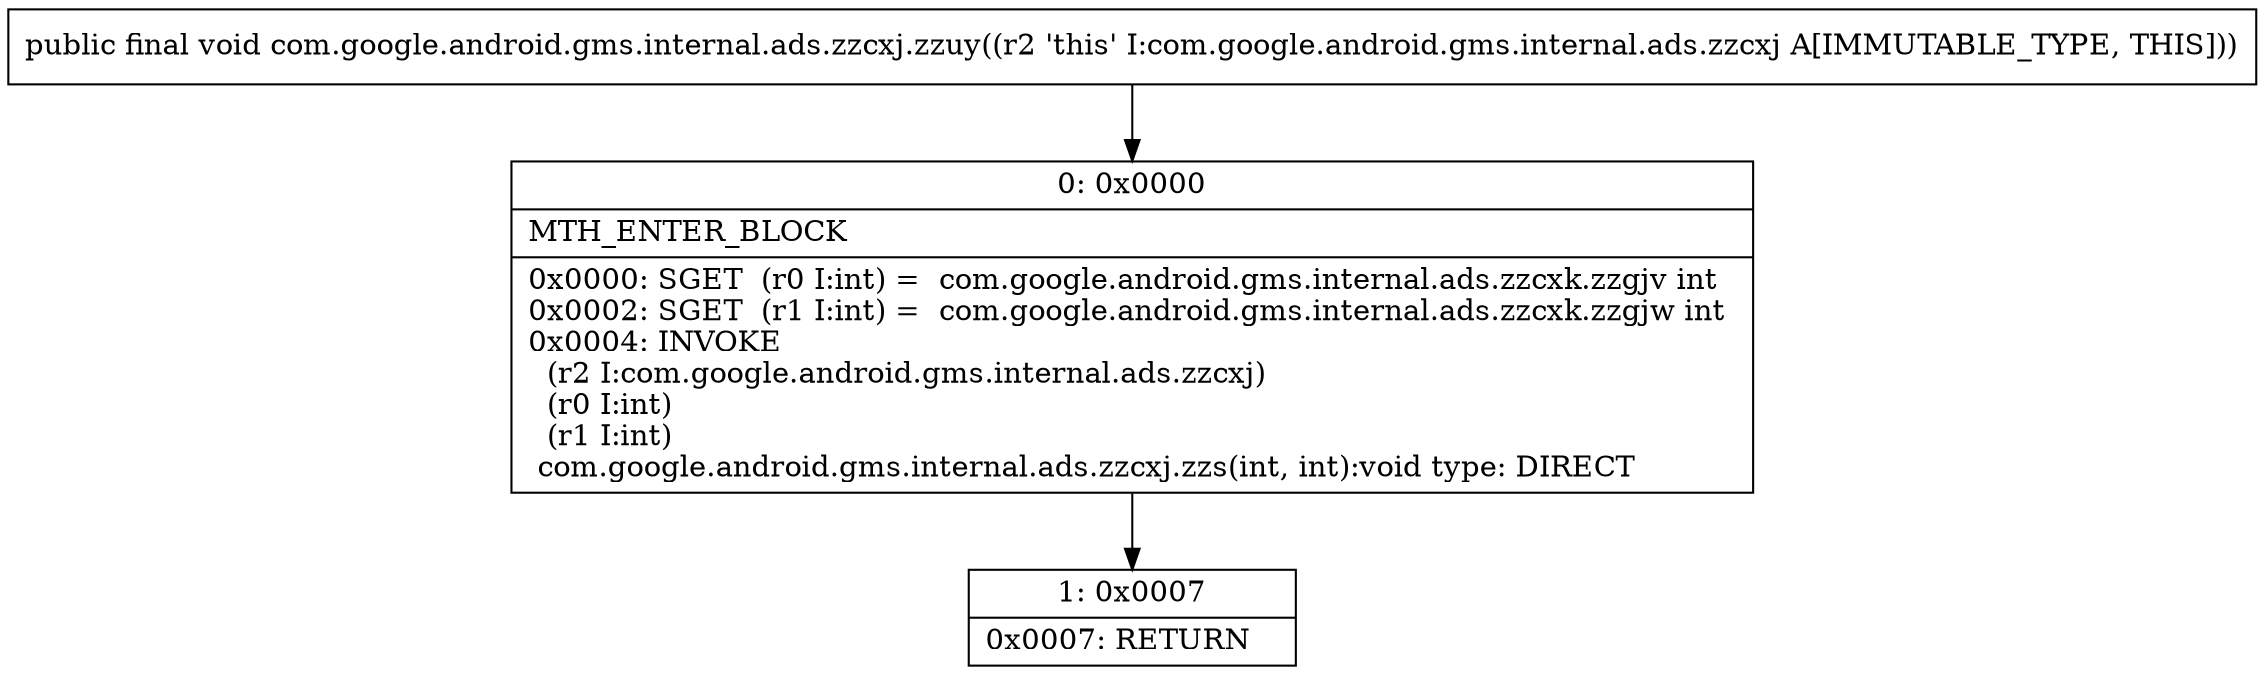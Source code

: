 digraph "CFG forcom.google.android.gms.internal.ads.zzcxj.zzuy()V" {
Node_0 [shape=record,label="{0\:\ 0x0000|MTH_ENTER_BLOCK\l|0x0000: SGET  (r0 I:int) =  com.google.android.gms.internal.ads.zzcxk.zzgjv int \l0x0002: SGET  (r1 I:int) =  com.google.android.gms.internal.ads.zzcxk.zzgjw int \l0x0004: INVOKE  \l  (r2 I:com.google.android.gms.internal.ads.zzcxj)\l  (r0 I:int)\l  (r1 I:int)\l com.google.android.gms.internal.ads.zzcxj.zzs(int, int):void type: DIRECT \l}"];
Node_1 [shape=record,label="{1\:\ 0x0007|0x0007: RETURN   \l}"];
MethodNode[shape=record,label="{public final void com.google.android.gms.internal.ads.zzcxj.zzuy((r2 'this' I:com.google.android.gms.internal.ads.zzcxj A[IMMUTABLE_TYPE, THIS])) }"];
MethodNode -> Node_0;
Node_0 -> Node_1;
}

